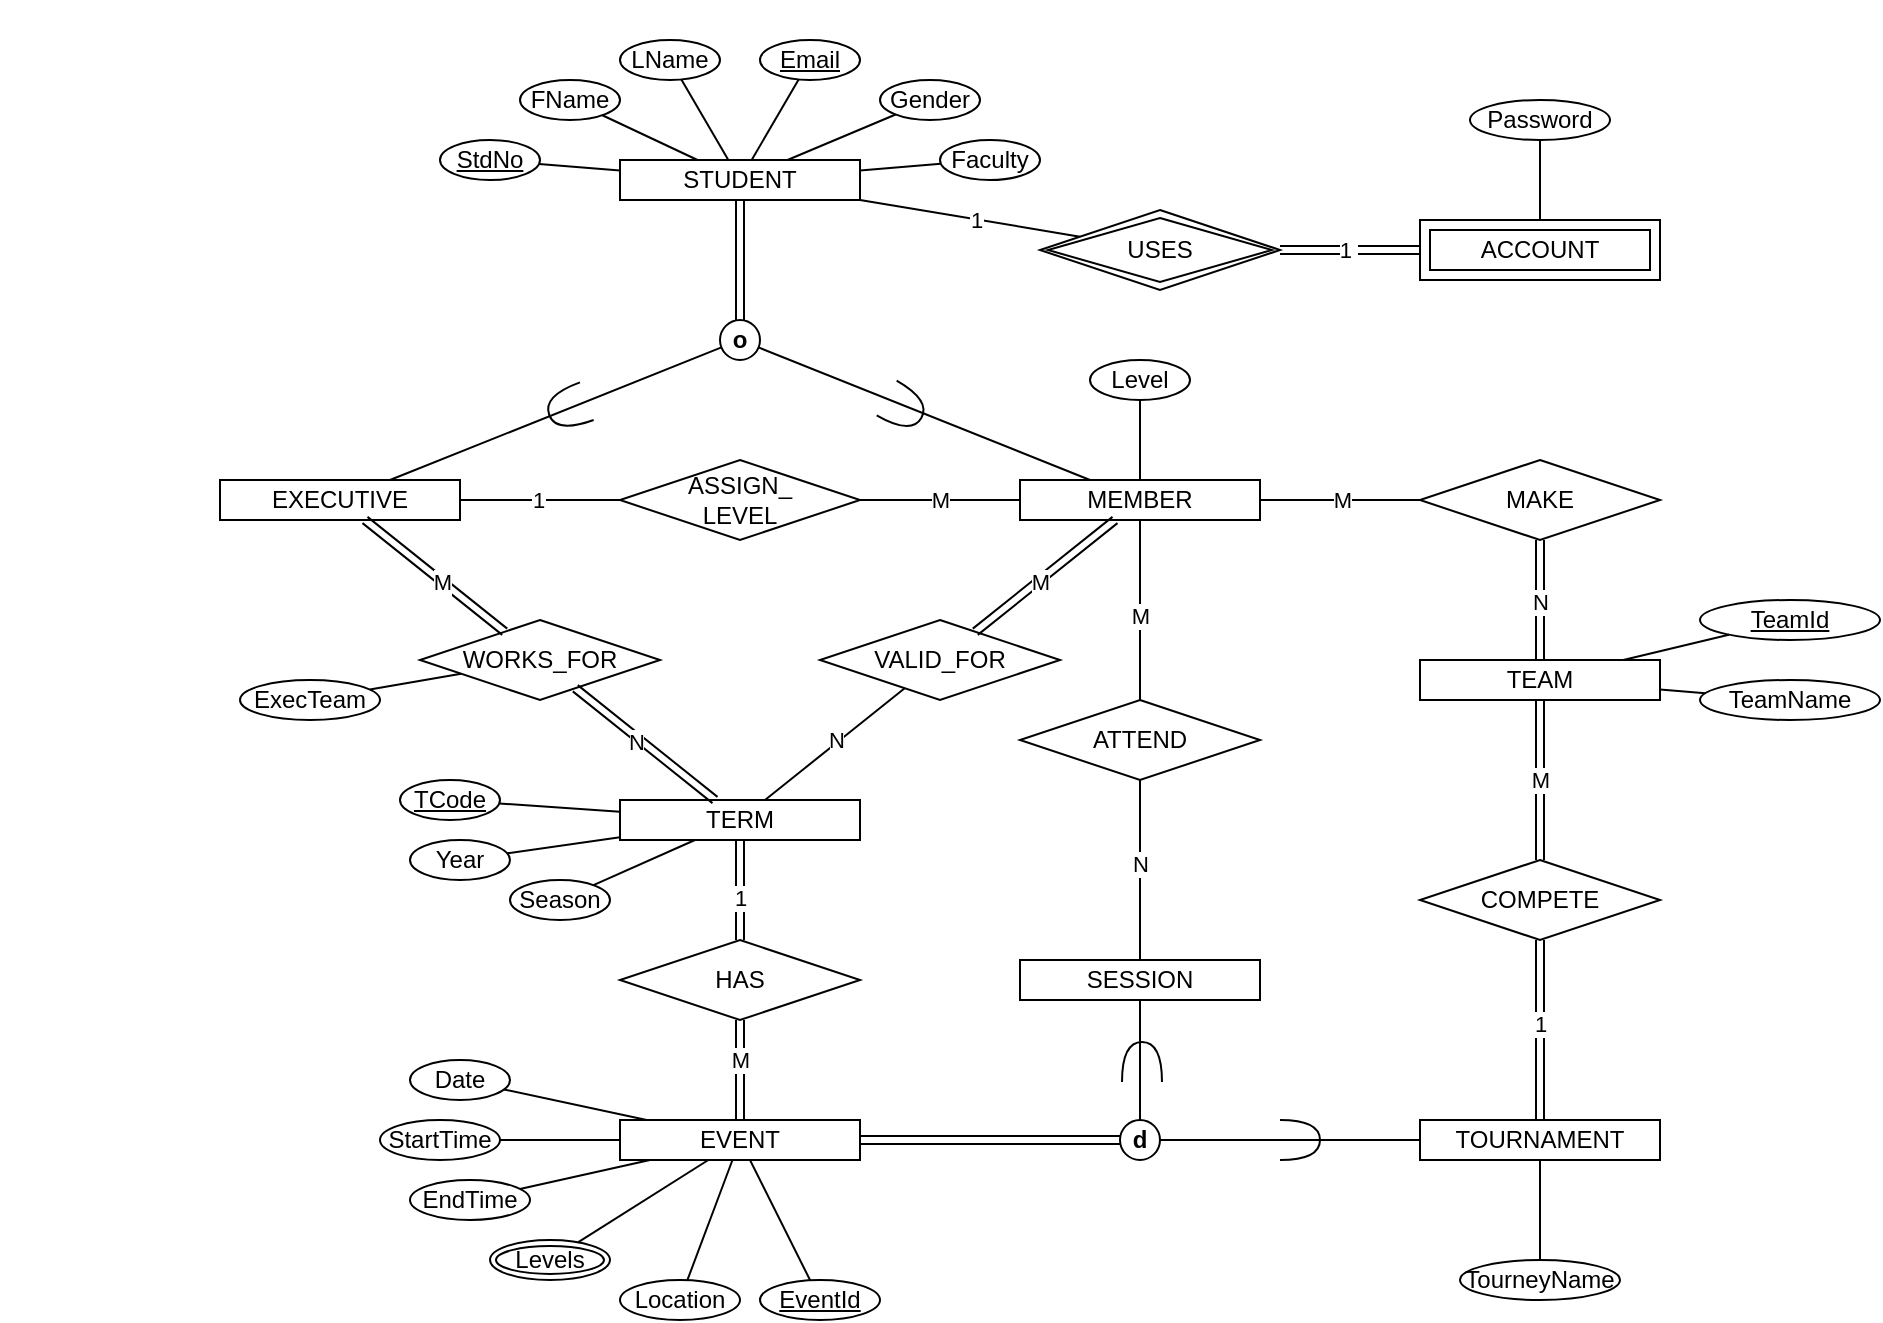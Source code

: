 <mxfile version="24.6.4" type="device">
  <diagram name="Page-1" id="jRoGgkwGfjCezgixXciD">
    <mxGraphModel dx="2412" dy="810" grid="1" gridSize="10" guides="1" tooltips="1" connect="1" arrows="1" fold="1" page="1" pageScale="1" pageWidth="850" pageHeight="1100" math="0" shadow="0">
      <root>
        <mxCell id="0" />
        <mxCell id="1" parent="0" />
        <mxCell id="wQju1CEu0ZWWCiQyPaQq-1" value="" style="ellipse;whiteSpace=wrap;html=1;align=center;aspect=fixed;fillColor=none;strokeColor=none;resizable=0;perimeter=centerPerimeter;rotatable=0;allowArrows=0;points=[];outlineConnect=1;" parent="1" vertex="1">
          <mxGeometry x="-30" y="40" width="10" height="10" as="geometry" />
        </mxCell>
        <mxCell id="wQju1CEu0ZWWCiQyPaQq-2" value="STUDENT" style="rounded=0;whiteSpace=wrap;html=1;" parent="1" vertex="1">
          <mxGeometry x="280" y="120" width="120" height="20" as="geometry" />
        </mxCell>
        <mxCell id="wQju1CEu0ZWWCiQyPaQq-3" value="EVENT" style="rounded=0;whiteSpace=wrap;html=1;" parent="1" vertex="1">
          <mxGeometry x="280" y="600" width="120" height="20" as="geometry" />
        </mxCell>
        <mxCell id="wQju1CEu0ZWWCiQyPaQq-4" value="TERM" style="rounded=0;whiteSpace=wrap;html=1;" parent="1" vertex="1">
          <mxGeometry x="280" y="440" width="120" height="20" as="geometry" />
        </mxCell>
        <mxCell id="wQju1CEu0ZWWCiQyPaQq-5" value="MEMBER" style="rounded=0;whiteSpace=wrap;html=1;" parent="1" vertex="1">
          <mxGeometry x="480" y="280" width="120" height="20" as="geometry" />
        </mxCell>
        <mxCell id="wQju1CEu0ZWWCiQyPaQq-6" value="VALID_FOR" style="rhombus;whiteSpace=wrap;html=1;" parent="1" vertex="1">
          <mxGeometry x="380" y="350" width="120" height="40" as="geometry" />
        </mxCell>
        <mxCell id="wQju1CEu0ZWWCiQyPaQq-7" value="EXECUTIVE" style="rounded=0;whiteSpace=wrap;html=1;" parent="1" vertex="1">
          <mxGeometry x="80" y="280" width="120" height="20" as="geometry" />
        </mxCell>
        <mxCell id="wQju1CEu0ZWWCiQyPaQq-8" value="WORKS_FOR" style="rhombus;whiteSpace=wrap;html=1;" parent="1" vertex="1">
          <mxGeometry x="180" y="350" width="120" height="40" as="geometry" />
        </mxCell>
        <mxCell id="wQju1CEu0ZWWCiQyPaQq-9" value="ASSIGN_&lt;br&gt;LEVEL" style="rhombus;whiteSpace=wrap;html=1;" parent="1" vertex="1">
          <mxGeometry x="280" y="270" width="120" height="40" as="geometry" />
        </mxCell>
        <mxCell id="wQju1CEu0ZWWCiQyPaQq-10" value="" style="shape=link;html=1;rounded=0;" parent="1" source="wQju1CEu0ZWWCiQyPaQq-7" target="wQju1CEu0ZWWCiQyPaQq-8" edge="1">
          <mxGeometry width="100" relative="1" as="geometry">
            <mxPoint x="100" y="350" as="sourcePoint" />
            <mxPoint x="200" y="350" as="targetPoint" />
          </mxGeometry>
        </mxCell>
        <mxCell id="wQju1CEu0ZWWCiQyPaQq-11" value="M" style="edgeLabel;html=1;align=center;verticalAlign=middle;resizable=0;points=[];" parent="wQju1CEu0ZWWCiQyPaQq-10" vertex="1" connectable="0">
          <mxGeometry x="0.082" relative="1" as="geometry">
            <mxPoint as="offset" />
          </mxGeometry>
        </mxCell>
        <mxCell id="wQju1CEu0ZWWCiQyPaQq-12" value="" style="shape=link;html=1;rounded=0;" parent="1" source="wQju1CEu0ZWWCiQyPaQq-8" target="wQju1CEu0ZWWCiQyPaQq-4" edge="1">
          <mxGeometry width="100" relative="1" as="geometry">
            <mxPoint x="210" y="430" as="sourcePoint" />
            <mxPoint x="310" y="430" as="targetPoint" />
          </mxGeometry>
        </mxCell>
        <mxCell id="wQju1CEu0ZWWCiQyPaQq-13" value="N" style="edgeLabel;html=1;align=center;verticalAlign=middle;resizable=0;points=[];" parent="wQju1CEu0ZWWCiQyPaQq-12" vertex="1" connectable="0">
          <mxGeometry x="-0.092" y="-2" relative="1" as="geometry">
            <mxPoint as="offset" />
          </mxGeometry>
        </mxCell>
        <mxCell id="wQju1CEu0ZWWCiQyPaQq-14" value="" style="endArrow=none;html=1;rounded=0;" parent="1" source="wQju1CEu0ZWWCiQyPaQq-4" target="wQju1CEu0ZWWCiQyPaQq-6" edge="1">
          <mxGeometry width="50" height="50" relative="1" as="geometry">
            <mxPoint x="440" y="450" as="sourcePoint" />
            <mxPoint x="490" y="400" as="targetPoint" />
          </mxGeometry>
        </mxCell>
        <mxCell id="wQju1CEu0ZWWCiQyPaQq-15" value="N" style="edgeLabel;html=1;align=center;verticalAlign=middle;resizable=0;points=[];" parent="wQju1CEu0ZWWCiQyPaQq-14" vertex="1" connectable="0">
          <mxGeometry x="0.037" y="1" relative="1" as="geometry">
            <mxPoint as="offset" />
          </mxGeometry>
        </mxCell>
        <mxCell id="wQju1CEu0ZWWCiQyPaQq-16" value="" style="shape=link;html=1;rounded=0;" parent="1" source="wQju1CEu0ZWWCiQyPaQq-6" target="wQju1CEu0ZWWCiQyPaQq-5" edge="1">
          <mxGeometry width="100" relative="1" as="geometry">
            <mxPoint x="590" y="360" as="sourcePoint" />
            <mxPoint x="690" y="360" as="targetPoint" />
          </mxGeometry>
        </mxCell>
        <mxCell id="wQju1CEu0ZWWCiQyPaQq-17" value="M" style="edgeLabel;html=1;align=center;verticalAlign=middle;resizable=0;points=[];" parent="wQju1CEu0ZWWCiQyPaQq-16" vertex="1" connectable="0">
          <mxGeometry x="-0.094" relative="1" as="geometry">
            <mxPoint as="offset" />
          </mxGeometry>
        </mxCell>
        <mxCell id="wQju1CEu0ZWWCiQyPaQq-18" value="" style="endArrow=none;html=1;rounded=0;" parent="1" source="wQju1CEu0ZWWCiQyPaQq-7" target="wQju1CEu0ZWWCiQyPaQq-9" edge="1">
          <mxGeometry width="50" height="50" relative="1" as="geometry">
            <mxPoint x="260" y="280" as="sourcePoint" />
            <mxPoint x="310" y="230" as="targetPoint" />
          </mxGeometry>
        </mxCell>
        <mxCell id="wQju1CEu0ZWWCiQyPaQq-19" value="1" style="edgeLabel;html=1;align=center;verticalAlign=middle;resizable=0;points=[];" parent="wQju1CEu0ZWWCiQyPaQq-18" vertex="1" connectable="0">
          <mxGeometry x="-0.032" relative="1" as="geometry">
            <mxPoint as="offset" />
          </mxGeometry>
        </mxCell>
        <mxCell id="wQju1CEu0ZWWCiQyPaQq-20" value="" style="endArrow=none;html=1;rounded=0;" parent="1" source="wQju1CEu0ZWWCiQyPaQq-9" target="wQju1CEu0ZWWCiQyPaQq-5" edge="1">
          <mxGeometry width="50" height="50" relative="1" as="geometry">
            <mxPoint x="400" y="260" as="sourcePoint" />
            <mxPoint x="480" y="260" as="targetPoint" />
          </mxGeometry>
        </mxCell>
        <mxCell id="wQju1CEu0ZWWCiQyPaQq-21" value="M" style="edgeLabel;html=1;align=center;verticalAlign=middle;resizable=0;points=[];" parent="wQju1CEu0ZWWCiQyPaQq-20" vertex="1" connectable="0">
          <mxGeometry x="0.004" relative="1" as="geometry">
            <mxPoint as="offset" />
          </mxGeometry>
        </mxCell>
        <mxCell id="wQju1CEu0ZWWCiQyPaQq-22" value="&lt;b&gt;o&lt;/b&gt;" style="ellipse;whiteSpace=wrap;html=1;aspect=fixed;" parent="1" vertex="1">
          <mxGeometry x="330" y="200" width="20" height="20" as="geometry" />
        </mxCell>
        <mxCell id="wQju1CEu0ZWWCiQyPaQq-23" value="" style="endArrow=none;html=1;rounded=0;" parent="1" source="wQju1CEu0ZWWCiQyPaQq-7" target="wQju1CEu0ZWWCiQyPaQq-22" edge="1">
          <mxGeometry width="50" height="50" relative="1" as="geometry">
            <mxPoint x="180" y="250" as="sourcePoint" />
            <mxPoint x="230" y="200" as="targetPoint" />
          </mxGeometry>
        </mxCell>
        <mxCell id="wQju1CEu0ZWWCiQyPaQq-24" value="" style="endArrow=none;html=1;rounded=0;" parent="1" source="wQju1CEu0ZWWCiQyPaQq-22" target="wQju1CEu0ZWWCiQyPaQq-5" edge="1">
          <mxGeometry width="50" height="50" relative="1" as="geometry">
            <mxPoint x="434" y="220" as="sourcePoint" />
            <mxPoint x="600" y="154" as="targetPoint" />
          </mxGeometry>
        </mxCell>
        <mxCell id="wQju1CEu0ZWWCiQyPaQq-25" value="HAS" style="rhombus;whiteSpace=wrap;html=1;" parent="1" vertex="1">
          <mxGeometry x="280" y="510" width="120" height="40" as="geometry" />
        </mxCell>
        <mxCell id="wQju1CEu0ZWWCiQyPaQq-26" value="ATTEND" style="rhombus;whiteSpace=wrap;html=1;" parent="1" vertex="1">
          <mxGeometry x="480" y="390" width="120" height="40" as="geometry" />
        </mxCell>
        <mxCell id="wQju1CEu0ZWWCiQyPaQq-27" value="TOURNAMENT" style="rounded=0;whiteSpace=wrap;html=1;" parent="1" vertex="1">
          <mxGeometry x="680" y="600" width="120" height="20" as="geometry" />
        </mxCell>
        <mxCell id="wQju1CEu0ZWWCiQyPaQq-28" value="SESSION" style="rounded=0;whiteSpace=wrap;html=1;" parent="1" vertex="1">
          <mxGeometry x="480" y="520" width="120" height="20" as="geometry" />
        </mxCell>
        <mxCell id="wQju1CEu0ZWWCiQyPaQq-29" value="&lt;b&gt;d&lt;/b&gt;" style="ellipse;whiteSpace=wrap;html=1;aspect=fixed;" parent="1" vertex="1">
          <mxGeometry x="530" y="600" width="20" height="20" as="geometry" />
        </mxCell>
        <mxCell id="wQju1CEu0ZWWCiQyPaQq-30" value="" style="endArrow=none;html=1;rounded=0;" parent="1" source="wQju1CEu0ZWWCiQyPaQq-27" target="wQju1CEu0ZWWCiQyPaQq-29" edge="1">
          <mxGeometry width="50" height="50" relative="1" as="geometry">
            <mxPoint x="165" y="760" as="sourcePoint" />
            <mxPoint x="230" y="680" as="targetPoint" />
          </mxGeometry>
        </mxCell>
        <mxCell id="wQju1CEu0ZWWCiQyPaQq-31" value="" style="endArrow=none;html=1;rounded=0;" parent="1" source="wQju1CEu0ZWWCiQyPaQq-29" target="wQju1CEu0ZWWCiQyPaQq-28" edge="1">
          <mxGeometry width="50" height="50" relative="1" as="geometry">
            <mxPoint x="434" y="700" as="sourcePoint" />
            <mxPoint x="515" y="760" as="targetPoint" />
          </mxGeometry>
        </mxCell>
        <mxCell id="wQju1CEu0ZWWCiQyPaQq-32" value="" style="shape=link;html=1;rounded=0;" parent="1" source="wQju1CEu0ZWWCiQyPaQq-4" target="wQju1CEu0ZWWCiQyPaQq-25" edge="1">
          <mxGeometry width="100" relative="1" as="geometry">
            <mxPoint x="410" y="500" as="sourcePoint" />
            <mxPoint x="510" y="500" as="targetPoint" />
          </mxGeometry>
        </mxCell>
        <mxCell id="wQju1CEu0ZWWCiQyPaQq-33" value="1" style="edgeLabel;html=1;align=center;verticalAlign=middle;resizable=0;points=[];" parent="wQju1CEu0ZWWCiQyPaQq-32" vertex="1" connectable="0">
          <mxGeometry x="0.143" relative="1" as="geometry">
            <mxPoint as="offset" />
          </mxGeometry>
        </mxCell>
        <mxCell id="wQju1CEu0ZWWCiQyPaQq-34" value="" style="shape=link;html=1;rounded=0;" parent="1" source="wQju1CEu0ZWWCiQyPaQq-3" target="wQju1CEu0ZWWCiQyPaQq-25" edge="1">
          <mxGeometry width="100" relative="1" as="geometry">
            <mxPoint x="280" y="570" as="sourcePoint" />
            <mxPoint x="380" y="570" as="targetPoint" />
          </mxGeometry>
        </mxCell>
        <mxCell id="wQju1CEu0ZWWCiQyPaQq-35" value="M" style="edgeLabel;html=1;align=center;verticalAlign=middle;resizable=0;points=[];" parent="wQju1CEu0ZWWCiQyPaQq-34" vertex="1" connectable="0">
          <mxGeometry x="0.201" relative="1" as="geometry">
            <mxPoint as="offset" />
          </mxGeometry>
        </mxCell>
        <mxCell id="wQju1CEu0ZWWCiQyPaQq-36" value="" style="endArrow=none;html=1;rounded=0;" parent="1" source="wQju1CEu0ZWWCiQyPaQq-26" target="wQju1CEu0ZWWCiQyPaQq-5" edge="1">
          <mxGeometry width="50" height="50" relative="1" as="geometry">
            <mxPoint x="640" y="350" as="sourcePoint" />
            <mxPoint x="690" y="300" as="targetPoint" />
          </mxGeometry>
        </mxCell>
        <mxCell id="wQju1CEu0ZWWCiQyPaQq-37" value="M" style="edgeLabel;html=1;align=center;verticalAlign=middle;resizable=0;points=[];" parent="wQju1CEu0ZWWCiQyPaQq-36" vertex="1" connectable="0">
          <mxGeometry x="-0.067" relative="1" as="geometry">
            <mxPoint as="offset" />
          </mxGeometry>
        </mxCell>
        <mxCell id="wQju1CEu0ZWWCiQyPaQq-38" value="" style="endArrow=none;html=1;rounded=0;" parent="1" source="wQju1CEu0ZWWCiQyPaQq-28" target="wQju1CEu0ZWWCiQyPaQq-26" edge="1">
          <mxGeometry width="50" height="50" relative="1" as="geometry">
            <mxPoint x="600" y="490" as="sourcePoint" />
            <mxPoint x="650" y="440" as="targetPoint" />
          </mxGeometry>
        </mxCell>
        <mxCell id="wQju1CEu0ZWWCiQyPaQq-39" value="N" style="edgeLabel;html=1;align=center;verticalAlign=middle;resizable=0;points=[];" parent="wQju1CEu0ZWWCiQyPaQq-38" vertex="1" connectable="0">
          <mxGeometry x="0.067" relative="1" as="geometry">
            <mxPoint as="offset" />
          </mxGeometry>
        </mxCell>
        <mxCell id="wQju1CEu0ZWWCiQyPaQq-40" value="MAKE" style="rhombus;whiteSpace=wrap;html=1;" parent="1" vertex="1">
          <mxGeometry x="680" y="270" width="120" height="40" as="geometry" />
        </mxCell>
        <mxCell id="wQju1CEu0ZWWCiQyPaQq-41" value="TEAM" style="rounded=0;whiteSpace=wrap;html=1;" parent="1" vertex="1">
          <mxGeometry x="680" y="370" width="120" height="20" as="geometry" />
        </mxCell>
        <mxCell id="wQju1CEu0ZWWCiQyPaQq-42" value="COMPETE" style="rhombus;whiteSpace=wrap;html=1;" parent="1" vertex="1">
          <mxGeometry x="680" y="470" width="120" height="40" as="geometry" />
        </mxCell>
        <mxCell id="wQju1CEu0ZWWCiQyPaQq-43" value="" style="endArrow=none;html=1;rounded=0;" parent="1" source="wQju1CEu0ZWWCiQyPaQq-40" target="wQju1CEu0ZWWCiQyPaQq-5" edge="1">
          <mxGeometry width="50" height="50" relative="1" as="geometry">
            <mxPoint x="810" y="310" as="sourcePoint" />
            <mxPoint x="750" y="280" as="targetPoint" />
          </mxGeometry>
        </mxCell>
        <mxCell id="wQju1CEu0ZWWCiQyPaQq-44" value="M" style="edgeLabel;html=1;align=center;verticalAlign=middle;resizable=0;points=[];" parent="wQju1CEu0ZWWCiQyPaQq-43" vertex="1" connectable="0">
          <mxGeometry x="-0.011" relative="1" as="geometry">
            <mxPoint as="offset" />
          </mxGeometry>
        </mxCell>
        <mxCell id="wQju1CEu0ZWWCiQyPaQq-45" value="" style="shape=link;html=1;rounded=0;" parent="1" source="wQju1CEu0ZWWCiQyPaQq-40" target="wQju1CEu0ZWWCiQyPaQq-41" edge="1">
          <mxGeometry width="100" relative="1" as="geometry">
            <mxPoint x="770" y="460" as="sourcePoint" />
            <mxPoint x="890" y="460" as="targetPoint" />
          </mxGeometry>
        </mxCell>
        <mxCell id="wQju1CEu0ZWWCiQyPaQq-46" value="N" style="edgeLabel;html=1;align=center;verticalAlign=middle;resizable=0;points=[];" parent="wQju1CEu0ZWWCiQyPaQq-45" vertex="1" connectable="0">
          <mxGeometry x="0.038" relative="1" as="geometry">
            <mxPoint as="offset" />
          </mxGeometry>
        </mxCell>
        <mxCell id="wQju1CEu0ZWWCiQyPaQq-47" value="" style="shape=link;html=1;rounded=0;" parent="1" source="wQju1CEu0ZWWCiQyPaQq-42" target="wQju1CEu0ZWWCiQyPaQq-41" edge="1">
          <mxGeometry width="100" relative="1" as="geometry">
            <mxPoint x="890" y="560" as="sourcePoint" />
            <mxPoint x="990" y="560" as="targetPoint" />
          </mxGeometry>
        </mxCell>
        <mxCell id="wQju1CEu0ZWWCiQyPaQq-48" value="M" style="edgeLabel;html=1;align=center;verticalAlign=middle;resizable=0;points=[];" parent="wQju1CEu0ZWWCiQyPaQq-47" vertex="1" connectable="0">
          <mxGeometry x="0.007" relative="1" as="geometry">
            <mxPoint as="offset" />
          </mxGeometry>
        </mxCell>
        <mxCell id="wQju1CEu0ZWWCiQyPaQq-49" value="" style="shape=link;html=1;rounded=0;" parent="1" source="wQju1CEu0ZWWCiQyPaQq-27" target="wQju1CEu0ZWWCiQyPaQq-42" edge="1">
          <mxGeometry width="100" relative="1" as="geometry">
            <mxPoint x="710" y="640" as="sourcePoint" />
            <mxPoint x="810" y="640" as="targetPoint" />
          </mxGeometry>
        </mxCell>
        <mxCell id="wQju1CEu0ZWWCiQyPaQq-50" value="1" style="edgeLabel;html=1;align=center;verticalAlign=middle;resizable=0;points=[];" parent="wQju1CEu0ZWWCiQyPaQq-49" vertex="1" connectable="0">
          <mxGeometry x="0.067" relative="1" as="geometry">
            <mxPoint as="offset" />
          </mxGeometry>
        </mxCell>
        <mxCell id="wQju1CEu0ZWWCiQyPaQq-51" value="StdNo" style="ellipse;whiteSpace=wrap;html=1;fontStyle=4" parent="1" vertex="1">
          <mxGeometry x="190" y="110" width="50" height="20" as="geometry" />
        </mxCell>
        <mxCell id="wQju1CEu0ZWWCiQyPaQq-52" value="FName" style="ellipse;whiteSpace=wrap;html=1;fontStyle=0" parent="1" vertex="1">
          <mxGeometry x="230" y="80" width="50" height="20" as="geometry" />
        </mxCell>
        <mxCell id="wQju1CEu0ZWWCiQyPaQq-53" value="LName" style="ellipse;whiteSpace=wrap;html=1;fontStyle=0" parent="1" vertex="1">
          <mxGeometry x="280" y="60" width="50" height="20" as="geometry" />
        </mxCell>
        <mxCell id="wQju1CEu0ZWWCiQyPaQq-54" value="Email" style="ellipse;whiteSpace=wrap;html=1;fontStyle=4" parent="1" vertex="1">
          <mxGeometry x="350" y="60" width="50" height="20" as="geometry" />
        </mxCell>
        <mxCell id="wQju1CEu0ZWWCiQyPaQq-55" value="Gender" style="ellipse;whiteSpace=wrap;html=1;fontStyle=0" parent="1" vertex="1">
          <mxGeometry x="410" y="80" width="50" height="20" as="geometry" />
        </mxCell>
        <mxCell id="wQju1CEu0ZWWCiQyPaQq-56" value="Faculty" style="ellipse;whiteSpace=wrap;html=1;fontStyle=0" parent="1" vertex="1">
          <mxGeometry x="440" y="110" width="50" height="20" as="geometry" />
        </mxCell>
        <mxCell id="wQju1CEu0ZWWCiQyPaQq-57" value="" style="shape=link;html=1;rounded=0;" parent="1" source="wQju1CEu0ZWWCiQyPaQq-2" target="wQju1CEu0ZWWCiQyPaQq-22" edge="1">
          <mxGeometry width="100" relative="1" as="geometry">
            <mxPoint x="320" y="170" as="sourcePoint" />
            <mxPoint x="420" y="170" as="targetPoint" />
          </mxGeometry>
        </mxCell>
        <mxCell id="wQju1CEu0ZWWCiQyPaQq-58" value="" style="endArrow=none;html=1;rounded=0;" parent="1" source="wQju1CEu0ZWWCiQyPaQq-2" target="wQju1CEu0ZWWCiQyPaQq-51" edge="1">
          <mxGeometry width="50" height="50" relative="1" as="geometry">
            <mxPoint x="220" y="190" as="sourcePoint" />
            <mxPoint x="270" y="140" as="targetPoint" />
          </mxGeometry>
        </mxCell>
        <mxCell id="wQju1CEu0ZWWCiQyPaQq-59" value="" style="endArrow=none;html=1;rounded=0;" parent="1" source="wQju1CEu0ZWWCiQyPaQq-2" target="wQju1CEu0ZWWCiQyPaQq-52" edge="1">
          <mxGeometry width="50" height="50" relative="1" as="geometry">
            <mxPoint x="290" y="135" as="sourcePoint" />
            <mxPoint x="250" y="132" as="targetPoint" />
          </mxGeometry>
        </mxCell>
        <mxCell id="wQju1CEu0ZWWCiQyPaQq-60" value="" style="endArrow=none;html=1;rounded=0;" parent="1" source="wQju1CEu0ZWWCiQyPaQq-2" target="wQju1CEu0ZWWCiQyPaQq-53" edge="1">
          <mxGeometry width="50" height="50" relative="1" as="geometry">
            <mxPoint x="329" y="130" as="sourcePoint" />
            <mxPoint x="281" y="108" as="targetPoint" />
          </mxGeometry>
        </mxCell>
        <mxCell id="wQju1CEu0ZWWCiQyPaQq-61" value="" style="endArrow=none;html=1;rounded=0;" parent="1" source="wQju1CEu0ZWWCiQyPaQq-2" target="wQju1CEu0ZWWCiQyPaQq-54" edge="1">
          <mxGeometry width="50" height="50" relative="1" as="geometry">
            <mxPoint x="350" y="130" as="sourcePoint" />
            <mxPoint x="291" y="118" as="targetPoint" />
          </mxGeometry>
        </mxCell>
        <mxCell id="wQju1CEu0ZWWCiQyPaQq-62" value="" style="endArrow=none;html=1;rounded=0;" parent="1" source="wQju1CEu0ZWWCiQyPaQq-55" target="wQju1CEu0ZWWCiQyPaQq-2" edge="1">
          <mxGeometry width="50" height="50" relative="1" as="geometry">
            <mxPoint x="349" y="150" as="sourcePoint" />
            <mxPoint x="301" y="128" as="targetPoint" />
          </mxGeometry>
        </mxCell>
        <mxCell id="wQju1CEu0ZWWCiQyPaQq-63" value="" style="endArrow=none;html=1;rounded=0;" parent="1" source="wQju1CEu0ZWWCiQyPaQq-56" target="wQju1CEu0ZWWCiQyPaQq-2" edge="1">
          <mxGeometry width="50" height="50" relative="1" as="geometry">
            <mxPoint x="359" y="160" as="sourcePoint" />
            <mxPoint x="311" y="138" as="targetPoint" />
          </mxGeometry>
        </mxCell>
        <mxCell id="wQju1CEu0ZWWCiQyPaQq-64" value="" style="shape=link;html=1;rounded=0;" parent="1" source="wQju1CEu0ZWWCiQyPaQq-3" target="wQju1CEu0ZWWCiQyPaQq-29" edge="1">
          <mxGeometry width="100" relative="1" as="geometry">
            <mxPoint x="420" y="609.76" as="sourcePoint" />
            <mxPoint x="520" y="609.76" as="targetPoint" />
          </mxGeometry>
        </mxCell>
        <mxCell id="wQju1CEu0ZWWCiQyPaQq-65" value="ExecTeam" style="ellipse;whiteSpace=wrap;html=1;fontStyle=0" parent="1" vertex="1">
          <mxGeometry x="90" y="380" width="70" height="20" as="geometry" />
        </mxCell>
        <mxCell id="wQju1CEu0ZWWCiQyPaQq-66" value="" style="endArrow=none;html=1;rounded=0;" parent="1" source="wQju1CEu0ZWWCiQyPaQq-8" target="wQju1CEu0ZWWCiQyPaQq-65" edge="1">
          <mxGeometry width="50" height="50" relative="1" as="geometry">
            <mxPoint x="40" y="290" as="sourcePoint" />
            <mxPoint x="90" y="240" as="targetPoint" />
          </mxGeometry>
        </mxCell>
        <mxCell id="wQju1CEu0ZWWCiQyPaQq-67" value="Year" style="ellipse;whiteSpace=wrap;html=1;fontStyle=0" parent="1" vertex="1">
          <mxGeometry x="175" y="460" width="50" height="20" as="geometry" />
        </mxCell>
        <mxCell id="wQju1CEu0ZWWCiQyPaQq-68" value="Season" style="ellipse;whiteSpace=wrap;html=1;fontStyle=0" parent="1" vertex="1">
          <mxGeometry x="225" y="480" width="50" height="20" as="geometry" />
        </mxCell>
        <mxCell id="wQju1CEu0ZWWCiQyPaQq-69" value="" style="endArrow=none;html=1;rounded=0;" parent="1" source="wQju1CEu0ZWWCiQyPaQq-4" target="wQju1CEu0ZWWCiQyPaQq-67" edge="1">
          <mxGeometry width="50" height="50" relative="1" as="geometry">
            <mxPoint x="100" y="470" as="sourcePoint" />
            <mxPoint x="150" y="420" as="targetPoint" />
          </mxGeometry>
        </mxCell>
        <mxCell id="wQju1CEu0ZWWCiQyPaQq-70" value="" style="endArrow=none;html=1;rounded=0;" parent="1" source="wQju1CEu0ZWWCiQyPaQq-4" target="wQju1CEu0ZWWCiQyPaQq-68" edge="1">
          <mxGeometry width="50" height="50" relative="1" as="geometry">
            <mxPoint x="290" y="456" as="sourcePoint" />
            <mxPoint x="240" y="452" as="targetPoint" />
          </mxGeometry>
        </mxCell>
        <mxCell id="wQju1CEu0ZWWCiQyPaQq-71" value="Date" style="ellipse;whiteSpace=wrap;html=1;fontStyle=0" parent="1" vertex="1">
          <mxGeometry x="175" y="570" width="50" height="20" as="geometry" />
        </mxCell>
        <mxCell id="wQju1CEu0ZWWCiQyPaQq-72" value="TCode" style="ellipse;whiteSpace=wrap;html=1;fontStyle=4" parent="1" vertex="1">
          <mxGeometry x="170" y="430" width="50" height="20" as="geometry" />
        </mxCell>
        <mxCell id="wQju1CEu0ZWWCiQyPaQq-73" value="" style="endArrow=none;html=1;rounded=0;" parent="1" source="wQju1CEu0ZWWCiQyPaQq-4" target="wQju1CEu0ZWWCiQyPaQq-72" edge="1">
          <mxGeometry width="50" height="50" relative="1" as="geometry">
            <mxPoint x="250" y="470" as="sourcePoint" />
            <mxPoint x="130" y="450" as="targetPoint" />
          </mxGeometry>
        </mxCell>
        <mxCell id="wQju1CEu0ZWWCiQyPaQq-74" value="StartTime" style="ellipse;whiteSpace=wrap;html=1;fontStyle=0" parent="1" vertex="1">
          <mxGeometry x="160" y="600" width="60" height="20" as="geometry" />
        </mxCell>
        <mxCell id="wQju1CEu0ZWWCiQyPaQq-75" value="EndTime" style="ellipse;whiteSpace=wrap;html=1;fontStyle=0" parent="1" vertex="1">
          <mxGeometry x="175" y="630" width="60" height="20" as="geometry" />
        </mxCell>
        <mxCell id="wQju1CEu0ZWWCiQyPaQq-76" value="Levels" style="ellipse;shape=doubleEllipse;margin=3;whiteSpace=wrap;html=1;align=center;" parent="1" vertex="1">
          <mxGeometry x="215" y="660" width="60" height="20" as="geometry" />
        </mxCell>
        <mxCell id="wQju1CEu0ZWWCiQyPaQq-77" value="" style="endArrow=none;html=1;rounded=0;" parent="1" source="wQju1CEu0ZWWCiQyPaQq-71" target="wQju1CEu0ZWWCiQyPaQq-3" edge="1">
          <mxGeometry relative="1" as="geometry">
            <mxPoint x="235" y="540" as="sourcePoint" />
            <mxPoint x="300" y="570" as="targetPoint" />
          </mxGeometry>
        </mxCell>
        <mxCell id="wQju1CEu0ZWWCiQyPaQq-78" value="" style="endArrow=none;html=1;rounded=0;" parent="1" source="wQju1CEu0ZWWCiQyPaQq-74" target="wQju1CEu0ZWWCiQyPaQq-3" edge="1">
          <mxGeometry relative="1" as="geometry">
            <mxPoint x="245" y="550" as="sourcePoint" />
            <mxPoint x="335" y="610" as="targetPoint" />
          </mxGeometry>
        </mxCell>
        <mxCell id="wQju1CEu0ZWWCiQyPaQq-79" value="" style="endArrow=none;html=1;rounded=0;" parent="1" source="wQju1CEu0ZWWCiQyPaQq-75" target="wQju1CEu0ZWWCiQyPaQq-3" edge="1">
          <mxGeometry relative="1" as="geometry">
            <mxPoint x="255" y="560" as="sourcePoint" />
            <mxPoint x="345" y="620" as="targetPoint" />
          </mxGeometry>
        </mxCell>
        <mxCell id="wQju1CEu0ZWWCiQyPaQq-80" value="" style="endArrow=none;html=1;rounded=0;" parent="1" source="wQju1CEu0ZWWCiQyPaQq-76" target="wQju1CEu0ZWWCiQyPaQq-3" edge="1">
          <mxGeometry relative="1" as="geometry">
            <mxPoint x="250" y="620" as="sourcePoint" />
            <mxPoint x="355" y="630" as="targetPoint" />
          </mxGeometry>
        </mxCell>
        <mxCell id="wQju1CEu0ZWWCiQyPaQq-83" value="TourneyName" style="ellipse;whiteSpace=wrap;html=1;fontStyle=0" parent="1" vertex="1">
          <mxGeometry x="700" y="670" width="80" height="20" as="geometry" />
        </mxCell>
        <mxCell id="wQju1CEu0ZWWCiQyPaQq-86" value="" style="endArrow=none;html=1;rounded=0;" parent="1" source="wQju1CEu0ZWWCiQyPaQq-83" target="wQju1CEu0ZWWCiQyPaQq-27" edge="1">
          <mxGeometry width="50" height="50" relative="1" as="geometry">
            <mxPoint x="580" y="750" as="sourcePoint" />
            <mxPoint x="630" y="700" as="targetPoint" />
          </mxGeometry>
        </mxCell>
        <mxCell id="wQju1CEu0ZWWCiQyPaQq-89" value="Location" style="ellipse;whiteSpace=wrap;html=1;fontStyle=0" parent="1" vertex="1">
          <mxGeometry x="280" y="680" width="60" height="20" as="geometry" />
        </mxCell>
        <mxCell id="wQju1CEu0ZWWCiQyPaQq-90" value="" style="endArrow=none;html=1;rounded=0;" parent="1" source="wQju1CEu0ZWWCiQyPaQq-89" target="wQju1CEu0ZWWCiQyPaQq-3" edge="1">
          <mxGeometry relative="1" as="geometry">
            <mxPoint x="269" y="671" as="sourcePoint" />
            <mxPoint x="334" y="630" as="targetPoint" />
          </mxGeometry>
        </mxCell>
        <mxCell id="wQju1CEu0ZWWCiQyPaQq-91" value="TeamId" style="ellipse;whiteSpace=wrap;html=1;fontStyle=4" parent="1" vertex="1">
          <mxGeometry x="820" y="340" width="90" height="20" as="geometry" />
        </mxCell>
        <mxCell id="wQju1CEu0ZWWCiQyPaQq-92" value="TeamName" style="ellipse;whiteSpace=wrap;html=1;fontStyle=0" parent="1" vertex="1">
          <mxGeometry x="820" y="380" width="90" height="20" as="geometry" />
        </mxCell>
        <mxCell id="wQju1CEu0ZWWCiQyPaQq-94" value="" style="endArrow=none;html=1;rounded=0;" parent="1" source="wQju1CEu0ZWWCiQyPaQq-41" target="wQju1CEu0ZWWCiQyPaQq-91" edge="1">
          <mxGeometry width="50" height="50" relative="1" as="geometry">
            <mxPoint x="970" y="360" as="sourcePoint" />
            <mxPoint x="1020" y="310" as="targetPoint" />
          </mxGeometry>
        </mxCell>
        <mxCell id="wQju1CEu0ZWWCiQyPaQq-95" value="" style="endArrow=none;html=1;rounded=0;" parent="1" source="wQju1CEu0ZWWCiQyPaQq-41" target="wQju1CEu0ZWWCiQyPaQq-92" edge="1">
          <mxGeometry width="50" height="50" relative="1" as="geometry">
            <mxPoint x="980" y="370" as="sourcePoint" />
            <mxPoint x="1030" y="320" as="targetPoint" />
          </mxGeometry>
        </mxCell>
        <mxCell id="wQju1CEu0ZWWCiQyPaQq-97" value="Level" style="ellipse;whiteSpace=wrap;html=1;fontStyle=0" parent="1" vertex="1">
          <mxGeometry x="515" y="220" width="50" height="20" as="geometry" />
        </mxCell>
        <mxCell id="wQju1CEu0ZWWCiQyPaQq-98" value="" style="endArrow=none;html=1;rounded=0;" parent="1" source="wQju1CEu0ZWWCiQyPaQq-5" target="wQju1CEu0ZWWCiQyPaQq-97" edge="1">
          <mxGeometry width="50" height="50" relative="1" as="geometry">
            <mxPoint x="580" y="270" as="sourcePoint" />
            <mxPoint x="630" y="220" as="targetPoint" />
          </mxGeometry>
        </mxCell>
        <mxCell id="wQju1CEu0ZWWCiQyPaQq-102" value="" style="endArrow=none;html=1;rounded=0;" parent="1" source="wQju1CEu0ZWWCiQyPaQq-2" target="cNQMAdNMKuLdf3isplLb-2" edge="1">
          <mxGeometry width="50" height="50" relative="1" as="geometry">
            <mxPoint x="410" y="195" as="sourcePoint" />
            <mxPoint x="502.5" y="162.5" as="targetPoint" />
          </mxGeometry>
        </mxCell>
        <mxCell id="wQju1CEu0ZWWCiQyPaQq-107" value="1" style="edgeLabel;html=1;align=center;verticalAlign=middle;resizable=0;points=[];" parent="wQju1CEu0ZWWCiQyPaQq-102" vertex="1" connectable="0">
          <mxGeometry x="0.052" relative="1" as="geometry">
            <mxPoint as="offset" />
          </mxGeometry>
        </mxCell>
        <mxCell id="wQju1CEu0ZWWCiQyPaQq-105" value="1" style="shape=link;html=1;rounded=0;" parent="1" source="cNQMAdNMKuLdf3isplLb-1" target="cNQMAdNMKuLdf3isplLb-2" edge="1">
          <mxGeometry width="100" relative="1" as="geometry">
            <mxPoint x="680" y="170" as="sourcePoint" />
            <mxPoint x="600" y="170" as="targetPoint" />
          </mxGeometry>
        </mxCell>
        <mxCell id="wQju1CEu0ZWWCiQyPaQq-106" value="1&amp;nbsp;" style="edgeLabel;html=1;align=center;verticalAlign=middle;resizable=0;points=[];" parent="wQju1CEu0ZWWCiQyPaQq-105" vertex="1" connectable="0">
          <mxGeometry x="0.038" relative="1" as="geometry">
            <mxPoint as="offset" />
          </mxGeometry>
        </mxCell>
        <mxCell id="wQju1CEu0ZWWCiQyPaQq-108" value="Password" style="ellipse;whiteSpace=wrap;html=1;" parent="1" vertex="1">
          <mxGeometry x="705" y="90" width="70" height="20" as="geometry" />
        </mxCell>
        <mxCell id="wQju1CEu0ZWWCiQyPaQq-109" value="" style="endArrow=none;html=1;rounded=0;" parent="1" source="cNQMAdNMKuLdf3isplLb-1" target="wQju1CEu0ZWWCiQyPaQq-108" edge="1">
          <mxGeometry width="50" height="50" relative="1" as="geometry">
            <mxPoint x="740" y="160" as="sourcePoint" />
            <mxPoint x="770" y="70" as="targetPoint" />
          </mxGeometry>
        </mxCell>
        <mxCell id="wQju1CEu0ZWWCiQyPaQq-110" value="&lt;u&gt;EventId&lt;/u&gt;" style="ellipse;whiteSpace=wrap;html=1;fontStyle=0" parent="1" vertex="1">
          <mxGeometry x="350" y="680" width="60" height="20" as="geometry" />
        </mxCell>
        <mxCell id="wQju1CEu0ZWWCiQyPaQq-111" value="" style="endArrow=none;html=1;rounded=0;" parent="1" source="wQju1CEu0ZWWCiQyPaQq-110" target="wQju1CEu0ZWWCiQyPaQq-3" edge="1">
          <mxGeometry relative="1" as="geometry">
            <mxPoint x="309" y="671" as="sourcePoint" />
            <mxPoint x="376" y="620" as="targetPoint" />
          </mxGeometry>
        </mxCell>
        <mxCell id="cNQMAdNMKuLdf3isplLb-1" value="ACCOUNT" style="shape=ext;margin=3;double=1;whiteSpace=wrap;html=1;align=center;" parent="1" vertex="1">
          <mxGeometry x="680" y="150" width="120" height="30" as="geometry" />
        </mxCell>
        <mxCell id="cNQMAdNMKuLdf3isplLb-2" value="USES" style="shape=rhombus;double=1;perimeter=rhombusPerimeter;whiteSpace=wrap;html=1;align=center;" parent="1" vertex="1">
          <mxGeometry x="490" y="145" width="120" height="40" as="geometry" />
        </mxCell>
        <mxCell id="cNQMAdNMKuLdf3isplLb-5" value="" style="shape=requiredInterface;html=1;verticalLabelPosition=bottom;sketch=0;" parent="1" vertex="1">
          <mxGeometry x="610" y="600" width="20" height="20" as="geometry" />
        </mxCell>
        <mxCell id="cNQMAdNMKuLdf3isplLb-7" value="" style="shape=requiredInterface;html=1;verticalLabelPosition=bottom;sketch=0;rotation=-90;" parent="1" vertex="1">
          <mxGeometry x="531" y="561" width="20" height="20" as="geometry" />
        </mxCell>
        <mxCell id="cNQMAdNMKuLdf3isplLb-9" value="" style="shape=requiredInterface;html=1;verticalLabelPosition=bottom;sketch=0;rotation=-200;" parent="1" vertex="1">
          <mxGeometry x="244" y="234" width="20" height="20" as="geometry" />
        </mxCell>
        <mxCell id="cNQMAdNMKuLdf3isplLb-10" value="" style="shape=requiredInterface;html=1;verticalLabelPosition=bottom;sketch=0;rotation=30;" parent="1" vertex="1">
          <mxGeometry x="412" y="234" width="20" height="20" as="geometry" />
        </mxCell>
      </root>
    </mxGraphModel>
  </diagram>
</mxfile>
